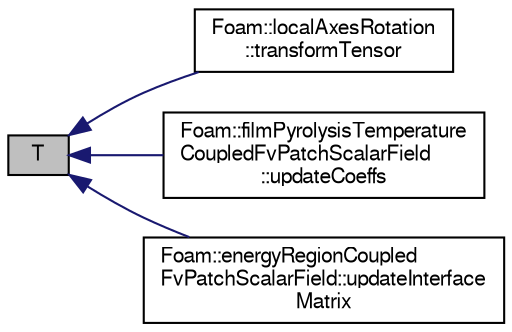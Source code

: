 digraph "T"
{
  bgcolor="transparent";
  edge [fontname="FreeSans",fontsize="10",labelfontname="FreeSans",labelfontsize="10"];
  node [fontname="FreeSans",fontsize="10",shape=record];
  rankdir="LR";
  Node1 [label="T",height=0.2,width=0.4,color="black", fillcolor="grey75", style="filled" fontcolor="black"];
  Node1 -> Node2 [dir="back",color="midnightblue",fontsize="10",style="solid",fontname="FreeSans"];
  Node2 [label="Foam::localAxesRotation\l::transformTensor",height=0.2,width=0.4,color="black",URL="$a01333.html#ad5d30376a7542e401b96c13008f50844",tooltip="Transform tensor sub-field using transformation tensorField. "];
  Node1 -> Node3 [dir="back",color="midnightblue",fontsize="10",style="solid",fontname="FreeSans"];
  Node3 [label="Foam::filmPyrolysisTemperature\lCoupledFvPatchScalarField\l::updateCoeffs",height=0.2,width=0.4,color="black",URL="$a00763.html#a7e24eafac629d3733181cd942d4c902f",tooltip="Update the coefficients associated with the patch field. "];
  Node1 -> Node4 [dir="back",color="midnightblue",fontsize="10",style="solid",fontname="FreeSans"];
  Node4 [label="Foam::energyRegionCoupled\lFvPatchScalarField::updateInterface\lMatrix",height=0.2,width=0.4,color="black",URL="$a00613.html#a863f7d3a70e0ca797f103eb3cfb444cc",tooltip="Update result field based on interface functionality. "];
}
